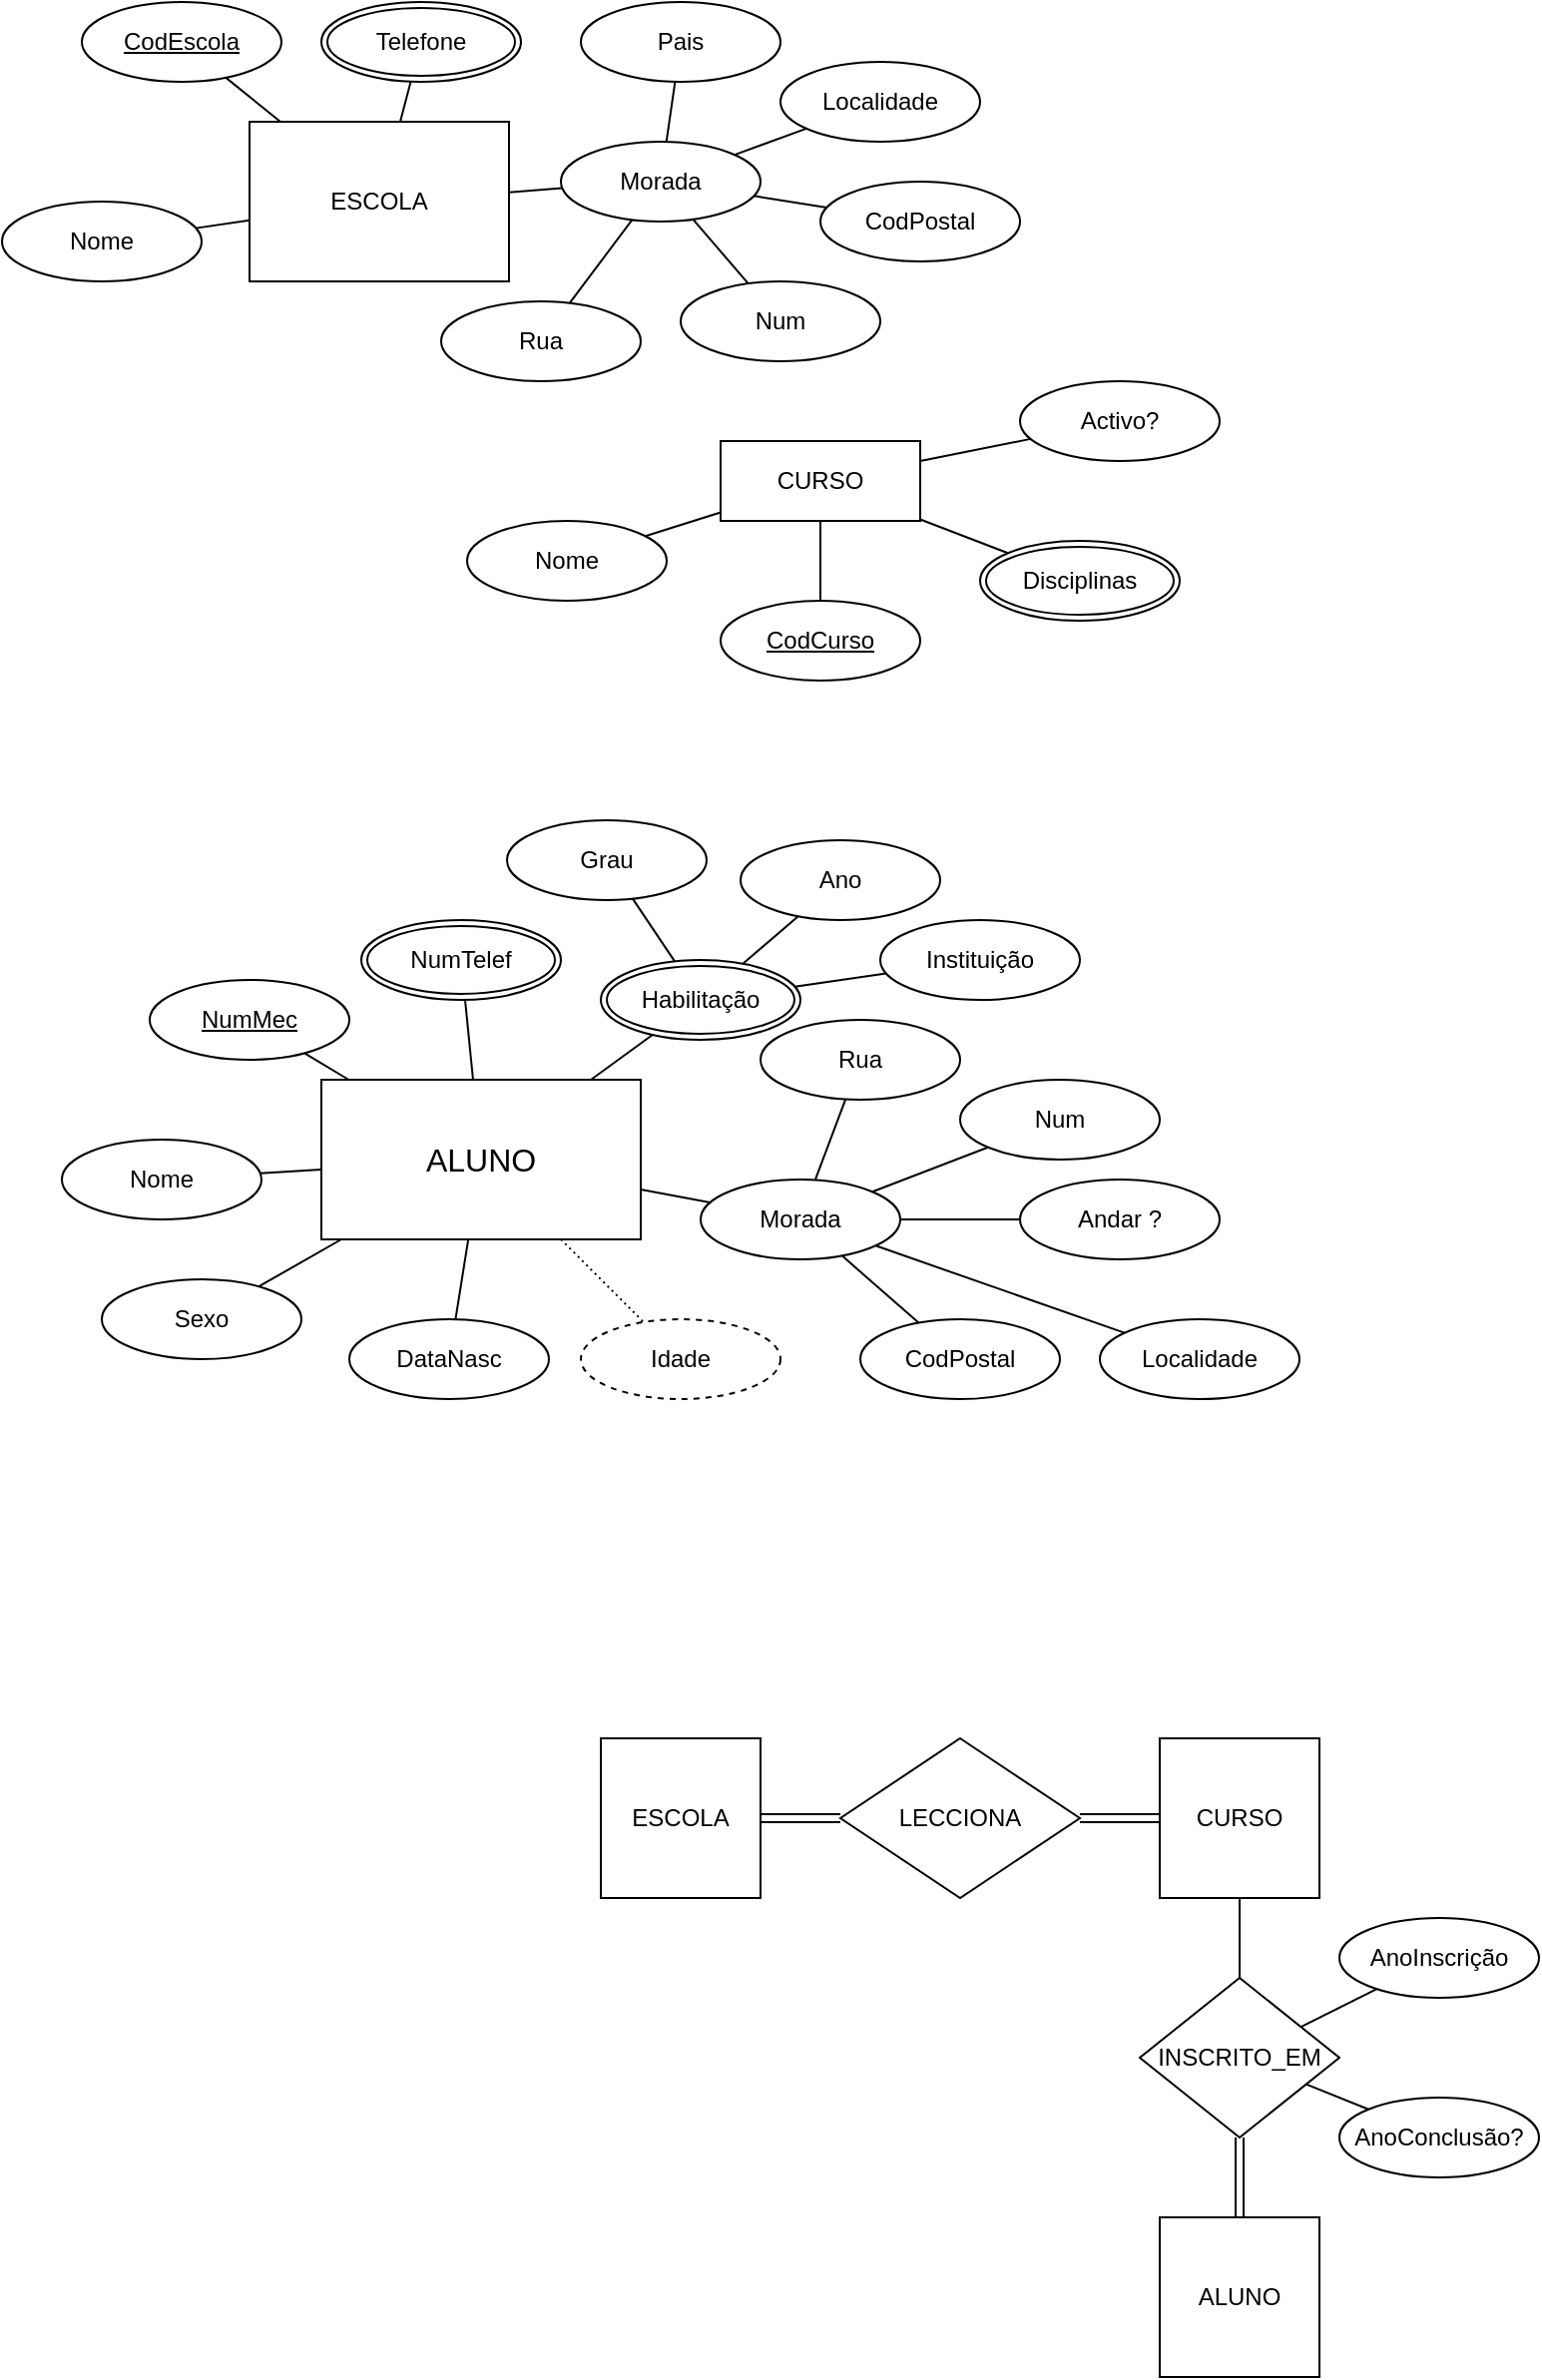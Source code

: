<mxfile version="24.7.16">
  <diagram name="Página-1" id="Fksa59-Jl81l6KDZMxYy">
    <mxGraphModel dx="1194" dy="1867" grid="1" gridSize="10" guides="1" tooltips="1" connect="1" arrows="1" fold="1" page="1" pageScale="1" pageWidth="827" pageHeight="1169" math="0" shadow="0">
      <root>
        <mxCell id="0" />
        <mxCell id="1" parent="0" />
        <mxCell id="nIFzYYQxTyrxmir0XnT9-1" value="&lt;font style=&quot;vertical-align: inherit;&quot;&gt;&lt;font style=&quot;vertical-align: inherit;&quot;&gt;&lt;font style=&quot;vertical-align: inherit;&quot;&gt;&lt;font style=&quot;vertical-align: inherit; font-size: 16px;&quot;&gt;ALUNO&lt;/font&gt;&lt;/font&gt;&lt;/font&gt;&lt;/font&gt;" style="whiteSpace=wrap;html=1;align=center;" parent="1" vertex="1">
          <mxGeometry x="180" y="-610" width="160" height="80" as="geometry" />
        </mxCell>
        <mxCell id="nIFzYYQxTyrxmir0XnT9-3" value="Nome" style="ellipse;whiteSpace=wrap;html=1;align=center;" parent="1" vertex="1">
          <mxGeometry x="50" y="-580" width="100" height="40" as="geometry" />
        </mxCell>
        <mxCell id="nIFzYYQxTyrxmir0XnT9-4" value="Sexo" style="ellipse;whiteSpace=wrap;html=1;align=center;" parent="1" vertex="1">
          <mxGeometry x="70" y="-510" width="100" height="40" as="geometry" />
        </mxCell>
        <mxCell id="nIFzYYQxTyrxmir0XnT9-5" value="DataNasc" style="ellipse;whiteSpace=wrap;html=1;align=center;" parent="1" vertex="1">
          <mxGeometry x="194" y="-490" width="100" height="40" as="geometry" />
        </mxCell>
        <mxCell id="nIFzYYQxTyrxmir0XnT9-6" value="NumMec" style="ellipse;whiteSpace=wrap;html=1;align=center;fontStyle=4;" parent="1" vertex="1">
          <mxGeometry x="94" y="-660" width="100" height="40" as="geometry" />
        </mxCell>
        <mxCell id="nIFzYYQxTyrxmir0XnT9-7" value="" style="endArrow=none;html=1;rounded=0;" parent="1" source="nIFzYYQxTyrxmir0XnT9-6" target="nIFzYYQxTyrxmir0XnT9-1" edge="1">
          <mxGeometry relative="1" as="geometry">
            <mxPoint x="190" y="-580" as="sourcePoint" />
            <mxPoint x="350" y="-580" as="targetPoint" />
          </mxGeometry>
        </mxCell>
        <mxCell id="nIFzYYQxTyrxmir0XnT9-8" value="" style="endArrow=none;html=1;rounded=0;" parent="1" source="nIFzYYQxTyrxmir0XnT9-3" target="nIFzYYQxTyrxmir0XnT9-1" edge="1">
          <mxGeometry relative="1" as="geometry">
            <mxPoint x="190" y="-590" as="sourcePoint" />
            <mxPoint x="350" y="-590" as="targetPoint" />
          </mxGeometry>
        </mxCell>
        <mxCell id="nIFzYYQxTyrxmir0XnT9-9" value="" style="endArrow=none;html=1;rounded=0;" parent="1" source="nIFzYYQxTyrxmir0XnT9-1" target="nIFzYYQxTyrxmir0XnT9-4" edge="1">
          <mxGeometry relative="1" as="geometry">
            <mxPoint x="190" y="-590" as="sourcePoint" />
            <mxPoint x="350" y="-590" as="targetPoint" />
          </mxGeometry>
        </mxCell>
        <mxCell id="nIFzYYQxTyrxmir0XnT9-10" value="" style="endArrow=none;html=1;rounded=0;" parent="1" source="nIFzYYQxTyrxmir0XnT9-1" target="nIFzYYQxTyrxmir0XnT9-5" edge="1">
          <mxGeometry relative="1" as="geometry">
            <mxPoint x="190" y="-590" as="sourcePoint" />
            <mxPoint x="350" y="-590" as="targetPoint" />
          </mxGeometry>
        </mxCell>
        <mxCell id="nIFzYYQxTyrxmir0XnT9-11" value="" style="endArrow=none;html=1;rounded=0;dashed=1;dashPattern=1 2;" parent="1" source="nIFzYYQxTyrxmir0XnT9-1" target="nIFzYYQxTyrxmir0XnT9-13" edge="1">
          <mxGeometry relative="1" as="geometry">
            <mxPoint x="190" y="-530" as="sourcePoint" />
            <mxPoint x="450" y="-510" as="targetPoint" />
          </mxGeometry>
        </mxCell>
        <mxCell id="nIFzYYQxTyrxmir0XnT9-13" value="Idade" style="ellipse;whiteSpace=wrap;html=1;align=center;dashed=1;" parent="1" vertex="1">
          <mxGeometry x="310" y="-490" width="100" height="40" as="geometry" />
        </mxCell>
        <mxCell id="nIFzYYQxTyrxmir0XnT9-15" value="Morada" style="ellipse;whiteSpace=wrap;html=1;align=center;" parent="1" vertex="1">
          <mxGeometry x="370" y="-560" width="100" height="40" as="geometry" />
        </mxCell>
        <mxCell id="nIFzYYQxTyrxmir0XnT9-16" value="CodPostal" style="ellipse;whiteSpace=wrap;html=1;align=center;" parent="1" vertex="1">
          <mxGeometry x="450" y="-490" width="100" height="40" as="geometry" />
        </mxCell>
        <mxCell id="nIFzYYQxTyrxmir0XnT9-17" value="Localidade" style="ellipse;whiteSpace=wrap;html=1;align=center;" parent="1" vertex="1">
          <mxGeometry x="570" y="-490" width="100" height="40" as="geometry" />
        </mxCell>
        <mxCell id="nIFzYYQxTyrxmir0XnT9-18" value="Andar ?" style="ellipse;whiteSpace=wrap;html=1;align=center;" parent="1" vertex="1">
          <mxGeometry x="530" y="-560" width="100" height="40" as="geometry" />
        </mxCell>
        <mxCell id="nIFzYYQxTyrxmir0XnT9-19" value="Num" style="ellipse;whiteSpace=wrap;html=1;align=center;" parent="1" vertex="1">
          <mxGeometry x="500" y="-610" width="100" height="40" as="geometry" />
        </mxCell>
        <mxCell id="nIFzYYQxTyrxmir0XnT9-20" value="Rua" style="ellipse;whiteSpace=wrap;html=1;align=center;" parent="1" vertex="1">
          <mxGeometry x="400" y="-640" width="100" height="40" as="geometry" />
        </mxCell>
        <mxCell id="nIFzYYQxTyrxmir0XnT9-21" value="NumTelef" style="ellipse;shape=doubleEllipse;margin=3;whiteSpace=wrap;html=1;align=center;" parent="1" vertex="1">
          <mxGeometry x="200" y="-690" width="100" height="40" as="geometry" />
        </mxCell>
        <mxCell id="nIFzYYQxTyrxmir0XnT9-22" value="Habilitação" style="ellipse;shape=doubleEllipse;margin=3;whiteSpace=wrap;html=1;align=center;" parent="1" vertex="1">
          <mxGeometry x="320" y="-670" width="100" height="40" as="geometry" />
        </mxCell>
        <mxCell id="nIFzYYQxTyrxmir0XnT9-24" value="Instituição" style="ellipse;whiteSpace=wrap;html=1;align=center;" parent="1" vertex="1">
          <mxGeometry x="460" y="-690" width="100" height="40" as="geometry" />
        </mxCell>
        <mxCell id="nIFzYYQxTyrxmir0XnT9-29" value="" style="endArrow=none;html=1;rounded=0;" parent="1" source="nIFzYYQxTyrxmir0XnT9-1" target="nIFzYYQxTyrxmir0XnT9-15" edge="1">
          <mxGeometry relative="1" as="geometry">
            <mxPoint x="190" y="-530" as="sourcePoint" />
            <mxPoint x="350" y="-530" as="targetPoint" />
          </mxGeometry>
        </mxCell>
        <mxCell id="nIFzYYQxTyrxmir0XnT9-30" value="" style="endArrow=none;html=1;rounded=0;" parent="1" source="nIFzYYQxTyrxmir0XnT9-1" target="nIFzYYQxTyrxmir0XnT9-21" edge="1">
          <mxGeometry relative="1" as="geometry">
            <mxPoint x="364" y="-540" as="sourcePoint" />
            <mxPoint x="402" y="-536" as="targetPoint" />
          </mxGeometry>
        </mxCell>
        <mxCell id="nIFzYYQxTyrxmir0XnT9-31" value="" style="endArrow=none;html=1;rounded=0;" parent="1" source="nIFzYYQxTyrxmir0XnT9-15" target="nIFzYYQxTyrxmir0XnT9-16" edge="1">
          <mxGeometry relative="1" as="geometry">
            <mxPoint x="190" y="-530" as="sourcePoint" />
            <mxPoint x="350" y="-530" as="targetPoint" />
          </mxGeometry>
        </mxCell>
        <mxCell id="nIFzYYQxTyrxmir0XnT9-32" value="" style="endArrow=none;html=1;rounded=0;" parent="1" source="nIFzYYQxTyrxmir0XnT9-15" target="nIFzYYQxTyrxmir0XnT9-17" edge="1">
          <mxGeometry relative="1" as="geometry">
            <mxPoint x="190" y="-530" as="sourcePoint" />
            <mxPoint x="350" y="-530" as="targetPoint" />
          </mxGeometry>
        </mxCell>
        <mxCell id="nIFzYYQxTyrxmir0XnT9-33" value="" style="endArrow=none;html=1;rounded=0;" parent="1" source="nIFzYYQxTyrxmir0XnT9-15" target="nIFzYYQxTyrxmir0XnT9-18" edge="1">
          <mxGeometry relative="1" as="geometry">
            <mxPoint x="310" y="-530" as="sourcePoint" />
            <mxPoint x="480" y="-570" as="targetPoint" />
          </mxGeometry>
        </mxCell>
        <mxCell id="nIFzYYQxTyrxmir0XnT9-34" value="" style="endArrow=none;html=1;rounded=0;" parent="1" source="nIFzYYQxTyrxmir0XnT9-15" target="nIFzYYQxTyrxmir0XnT9-19" edge="1">
          <mxGeometry relative="1" as="geometry">
            <mxPoint x="480" y="-530" as="sourcePoint" />
            <mxPoint x="540" y="-530" as="targetPoint" />
          </mxGeometry>
        </mxCell>
        <mxCell id="nIFzYYQxTyrxmir0XnT9-35" value="" style="endArrow=none;html=1;rounded=0;" parent="1" source="nIFzYYQxTyrxmir0XnT9-15" target="nIFzYYQxTyrxmir0XnT9-20" edge="1">
          <mxGeometry relative="1" as="geometry">
            <mxPoint x="190" y="-530" as="sourcePoint" />
            <mxPoint x="350" y="-530" as="targetPoint" />
          </mxGeometry>
        </mxCell>
        <mxCell id="nIFzYYQxTyrxmir0XnT9-36" value="" style="endArrow=none;html=1;rounded=0;" parent="1" source="nIFzYYQxTyrxmir0XnT9-1" target="nIFzYYQxTyrxmir0XnT9-22" edge="1">
          <mxGeometry relative="1" as="geometry">
            <mxPoint x="364" y="-577" as="sourcePoint" />
            <mxPoint x="422" y="-597" as="targetPoint" />
          </mxGeometry>
        </mxCell>
        <mxCell id="nIFzYYQxTyrxmir0XnT9-37" value="" style="endArrow=none;html=1;rounded=0;" parent="1" source="nIFzYYQxTyrxmir0XnT9-22" target="nIFzYYQxTyrxmir0XnT9-24" edge="1">
          <mxGeometry relative="1" as="geometry">
            <mxPoint x="326" y="-590" as="sourcePoint" />
            <mxPoint x="391" y="-652" as="targetPoint" />
          </mxGeometry>
        </mxCell>
        <mxCell id="nIFzYYQxTyrxmir0XnT9-38" value="Ano" style="ellipse;whiteSpace=wrap;html=1;align=center;" parent="1" vertex="1">
          <mxGeometry x="390" y="-730" width="100" height="40" as="geometry" />
        </mxCell>
        <mxCell id="nIFzYYQxTyrxmir0XnT9-39" value="Grau" style="ellipse;whiteSpace=wrap;html=1;align=center;" parent="1" vertex="1">
          <mxGeometry x="273" y="-740" width="100" height="40" as="geometry" />
        </mxCell>
        <mxCell id="nIFzYYQxTyrxmir0XnT9-40" value="" style="endArrow=none;html=1;rounded=0;" parent="1" source="nIFzYYQxTyrxmir0XnT9-22" target="nIFzYYQxTyrxmir0XnT9-39" edge="1">
          <mxGeometry relative="1" as="geometry">
            <mxPoint x="190" y="-530" as="sourcePoint" />
            <mxPoint x="350" y="-530" as="targetPoint" />
          </mxGeometry>
        </mxCell>
        <mxCell id="nIFzYYQxTyrxmir0XnT9-41" value="" style="endArrow=none;html=1;rounded=0;" parent="1" source="nIFzYYQxTyrxmir0XnT9-22" target="nIFzYYQxTyrxmir0XnT9-38" edge="1">
          <mxGeometry relative="1" as="geometry">
            <mxPoint x="190" y="-530" as="sourcePoint" />
            <mxPoint x="350" y="-530" as="targetPoint" />
          </mxGeometry>
        </mxCell>
        <mxCell id="nIFzYYQxTyrxmir0XnT9-42" value="ESCOLA" style="whiteSpace=wrap;html=1;align=center;" parent="1" vertex="1">
          <mxGeometry x="144" y="-1090" width="130" height="80" as="geometry" />
        </mxCell>
        <mxCell id="nIFzYYQxTyrxmir0XnT9-43" value="CodEscola" style="ellipse;whiteSpace=wrap;html=1;align=center;fontStyle=4;" parent="1" vertex="1">
          <mxGeometry x="60" y="-1150" width="100" height="40" as="geometry" />
        </mxCell>
        <mxCell id="nIFzYYQxTyrxmir0XnT9-44" value="Nome" style="ellipse;whiteSpace=wrap;html=1;align=center;" parent="1" vertex="1">
          <mxGeometry x="20" y="-1050" width="100" height="40" as="geometry" />
        </mxCell>
        <mxCell id="nIFzYYQxTyrxmir0XnT9-45" value="Telefone" style="ellipse;shape=doubleEllipse;margin=3;whiteSpace=wrap;html=1;align=center;" parent="1" vertex="1">
          <mxGeometry x="180" y="-1150" width="100" height="40" as="geometry" />
        </mxCell>
        <mxCell id="nIFzYYQxTyrxmir0XnT9-46" value="Morada" style="ellipse;whiteSpace=wrap;html=1;align=center;" parent="1" vertex="1">
          <mxGeometry x="300" y="-1080" width="100" height="40" as="geometry" />
        </mxCell>
        <mxCell id="nIFzYYQxTyrxmir0XnT9-47" value="Rua" style="ellipse;whiteSpace=wrap;html=1;align=center;" parent="1" vertex="1">
          <mxGeometry x="240" y="-1000" width="100" height="40" as="geometry" />
        </mxCell>
        <mxCell id="nIFzYYQxTyrxmir0XnT9-48" value="Num" style="ellipse;whiteSpace=wrap;html=1;align=center;" parent="1" vertex="1">
          <mxGeometry x="360" y="-1010" width="100" height="40" as="geometry" />
        </mxCell>
        <mxCell id="nIFzYYQxTyrxmir0XnT9-49" value="CodPostal" style="ellipse;whiteSpace=wrap;html=1;align=center;" parent="1" vertex="1">
          <mxGeometry x="430" y="-1060" width="100" height="40" as="geometry" />
        </mxCell>
        <mxCell id="nIFzYYQxTyrxmir0XnT9-50" value="Pais" style="ellipse;whiteSpace=wrap;html=1;align=center;" parent="1" vertex="1">
          <mxGeometry x="310" y="-1150" width="100" height="40" as="geometry" />
        </mxCell>
        <mxCell id="nIFzYYQxTyrxmir0XnT9-51" value="Localidade" style="ellipse;whiteSpace=wrap;html=1;align=center;" parent="1" vertex="1">
          <mxGeometry x="410" y="-1120" width="100" height="40" as="geometry" />
        </mxCell>
        <mxCell id="nIFzYYQxTyrxmir0XnT9-53" value="" style="endArrow=none;html=1;rounded=0;" parent="1" source="nIFzYYQxTyrxmir0XnT9-43" target="nIFzYYQxTyrxmir0XnT9-42" edge="1">
          <mxGeometry relative="1" as="geometry">
            <mxPoint x="340" y="-1040" as="sourcePoint" />
            <mxPoint x="500" y="-1040" as="targetPoint" />
          </mxGeometry>
        </mxCell>
        <mxCell id="nIFzYYQxTyrxmir0XnT9-54" value="" style="endArrow=none;html=1;rounded=0;" parent="1" source="nIFzYYQxTyrxmir0XnT9-45" target="nIFzYYQxTyrxmir0XnT9-42" edge="1">
          <mxGeometry relative="1" as="geometry">
            <mxPoint x="419" y="-1090" as="sourcePoint" />
            <mxPoint x="417" y="-1050" as="targetPoint" />
          </mxGeometry>
        </mxCell>
        <mxCell id="nIFzYYQxTyrxmir0XnT9-55" value="" style="endArrow=none;html=1;rounded=0;" parent="1" source="nIFzYYQxTyrxmir0XnT9-44" target="nIFzYYQxTyrxmir0XnT9-42" edge="1">
          <mxGeometry relative="1" as="geometry">
            <mxPoint x="530" y="-1017" as="sourcePoint" />
            <mxPoint x="480" y="-1014" as="targetPoint" />
          </mxGeometry>
        </mxCell>
        <mxCell id="nIFzYYQxTyrxmir0XnT9-56" value="" style="endArrow=none;html=1;rounded=0;" parent="1" source="nIFzYYQxTyrxmir0XnT9-46" target="nIFzYYQxTyrxmir0XnT9-42" edge="1">
          <mxGeometry relative="1" as="geometry">
            <mxPoint x="340" y="-1040" as="sourcePoint" />
            <mxPoint x="500" y="-1040" as="targetPoint" />
          </mxGeometry>
        </mxCell>
        <mxCell id="nIFzYYQxTyrxmir0XnT9-57" value="" style="endArrow=none;html=1;rounded=0;" parent="1" source="nIFzYYQxTyrxmir0XnT9-47" target="nIFzYYQxTyrxmir0XnT9-46" edge="1">
          <mxGeometry relative="1" as="geometry">
            <mxPoint x="340" y="-1040" as="sourcePoint" />
            <mxPoint x="500" y="-1040" as="targetPoint" />
          </mxGeometry>
        </mxCell>
        <mxCell id="nIFzYYQxTyrxmir0XnT9-58" value="" style="endArrow=none;html=1;rounded=0;" parent="1" source="nIFzYYQxTyrxmir0XnT9-48" target="nIFzYYQxTyrxmir0XnT9-46" edge="1">
          <mxGeometry relative="1" as="geometry">
            <mxPoint x="259" y="-915" as="sourcePoint" />
            <mxPoint x="366" y="-925" as="targetPoint" />
          </mxGeometry>
        </mxCell>
        <mxCell id="nIFzYYQxTyrxmir0XnT9-59" value="" style="endArrow=none;html=1;rounded=0;" parent="1" source="nIFzYYQxTyrxmir0XnT9-49" target="nIFzYYQxTyrxmir0XnT9-46" edge="1">
          <mxGeometry relative="1" as="geometry">
            <mxPoint x="342" y="-895" as="sourcePoint" />
            <mxPoint x="383" y="-915" as="targetPoint" />
          </mxGeometry>
        </mxCell>
        <mxCell id="nIFzYYQxTyrxmir0XnT9-60" value="" style="endArrow=none;html=1;rounded=0;" parent="1" source="nIFzYYQxTyrxmir0XnT9-51" target="nIFzYYQxTyrxmir0XnT9-46" edge="1">
          <mxGeometry relative="1" as="geometry">
            <mxPoint x="415" y="-870" as="sourcePoint" />
            <mxPoint x="415" y="-910" as="targetPoint" />
          </mxGeometry>
        </mxCell>
        <mxCell id="nIFzYYQxTyrxmir0XnT9-61" value="" style="endArrow=none;html=1;rounded=0;" parent="1" source="nIFzYYQxTyrxmir0XnT9-50" target="nIFzYYQxTyrxmir0XnT9-46" edge="1">
          <mxGeometry relative="1" as="geometry">
            <mxPoint x="488" y="-895" as="sourcePoint" />
            <mxPoint x="447" y="-915" as="targetPoint" />
          </mxGeometry>
        </mxCell>
        <mxCell id="nIFzYYQxTyrxmir0XnT9-62" value="CURSO" style="whiteSpace=wrap;html=1;align=center;" parent="1" vertex="1">
          <mxGeometry x="380" y="-930" width="100" height="40" as="geometry" />
        </mxCell>
        <mxCell id="nIFzYYQxTyrxmir0XnT9-63" value="CodCurso" style="ellipse;whiteSpace=wrap;html=1;align=center;fontStyle=4;" parent="1" vertex="1">
          <mxGeometry x="380" y="-850" width="100" height="40" as="geometry" />
        </mxCell>
        <mxCell id="nIFzYYQxTyrxmir0XnT9-64" value="Nome" style="ellipse;whiteSpace=wrap;html=1;align=center;" parent="1" vertex="1">
          <mxGeometry x="253" y="-890" width="100" height="40" as="geometry" />
        </mxCell>
        <mxCell id="nIFzYYQxTyrxmir0XnT9-65" value="Disciplinas" style="ellipse;shape=doubleEllipse;margin=3;whiteSpace=wrap;html=1;align=center;" parent="1" vertex="1">
          <mxGeometry x="510" y="-880" width="100" height="40" as="geometry" />
        </mxCell>
        <mxCell id="nIFzYYQxTyrxmir0XnT9-67" value="Activo?" style="ellipse;whiteSpace=wrap;html=1;align=center;" parent="1" vertex="1">
          <mxGeometry x="530" y="-960" width="100" height="40" as="geometry" />
        </mxCell>
        <mxCell id="nIFzYYQxTyrxmir0XnT9-68" value="" style="endArrow=none;html=1;rounded=0;" parent="1" source="nIFzYYQxTyrxmir0XnT9-62" target="nIFzYYQxTyrxmir0XnT9-67" edge="1">
          <mxGeometry relative="1" as="geometry">
            <mxPoint x="430" y="-900" as="sourcePoint" />
            <mxPoint x="500" y="-900" as="targetPoint" />
          </mxGeometry>
        </mxCell>
        <mxCell id="nIFzYYQxTyrxmir0XnT9-69" value="" style="endArrow=none;html=1;rounded=0;" parent="1" source="nIFzYYQxTyrxmir0XnT9-62" target="nIFzYYQxTyrxmir0XnT9-65" edge="1">
          <mxGeometry relative="1" as="geometry">
            <mxPoint x="490" y="-903" as="sourcePoint" />
            <mxPoint x="548" y="-919" as="targetPoint" />
          </mxGeometry>
        </mxCell>
        <mxCell id="nIFzYYQxTyrxmir0XnT9-70" value="" style="endArrow=none;html=1;rounded=0;" parent="1" source="nIFzYYQxTyrxmir0XnT9-62" target="nIFzYYQxTyrxmir0XnT9-63" edge="1">
          <mxGeometry relative="1" as="geometry">
            <mxPoint x="340" y="-900" as="sourcePoint" />
            <mxPoint x="500" y="-900" as="targetPoint" />
          </mxGeometry>
        </mxCell>
        <mxCell id="nIFzYYQxTyrxmir0XnT9-71" value="" style="endArrow=none;html=1;rounded=0;" parent="1" source="nIFzYYQxTyrxmir0XnT9-62" target="nIFzYYQxTyrxmir0XnT9-64" edge="1">
          <mxGeometry relative="1" as="geometry">
            <mxPoint x="440" y="-880" as="sourcePoint" />
            <mxPoint x="440" y="-840" as="targetPoint" />
          </mxGeometry>
        </mxCell>
        <mxCell id="T--hdqLJiaqG3KrMDSed-2" value="ESCOLA" style="whiteSpace=wrap;html=1;align=center;" vertex="1" parent="1">
          <mxGeometry x="320" y="-280" width="80" height="80" as="geometry" />
        </mxCell>
        <mxCell id="T--hdqLJiaqG3KrMDSed-3" value="CURSO" style="whiteSpace=wrap;html=1;align=center;" vertex="1" parent="1">
          <mxGeometry x="600" y="-280" width="80" height="80" as="geometry" />
        </mxCell>
        <mxCell id="T--hdqLJiaqG3KrMDSed-4" value="LECCIONA" style="shape=rhombus;perimeter=rhombusPerimeter;whiteSpace=wrap;html=1;align=center;" vertex="1" parent="1">
          <mxGeometry x="440" y="-280" width="120" height="80" as="geometry" />
        </mxCell>
        <mxCell id="T--hdqLJiaqG3KrMDSed-11" value="ALUNO" style="whiteSpace=wrap;html=1;align=center;" vertex="1" parent="1">
          <mxGeometry x="600" y="-40" width="80" height="80" as="geometry" />
        </mxCell>
        <mxCell id="T--hdqLJiaqG3KrMDSed-12" value="INSCRITO_EM" style="shape=rhombus;perimeter=rhombusPerimeter;whiteSpace=wrap;html=1;align=center;" vertex="1" parent="1">
          <mxGeometry x="590" y="-160" width="100" height="80" as="geometry" />
        </mxCell>
        <mxCell id="T--hdqLJiaqG3KrMDSed-14" value="" style="endArrow=none;html=1;rounded=0;exitX=0.5;exitY=1;exitDx=0;exitDy=0;entryX=0.5;entryY=0;entryDx=0;entryDy=0;" edge="1" parent="1" source="T--hdqLJiaqG3KrMDSed-3" target="T--hdqLJiaqG3KrMDSed-12">
          <mxGeometry relative="1" as="geometry">
            <mxPoint x="380" y="-90" as="sourcePoint" />
            <mxPoint x="469" y="-121" as="targetPoint" />
          </mxGeometry>
        </mxCell>
        <mxCell id="T--hdqLJiaqG3KrMDSed-17" value="" style="shape=link;html=1;rounded=0;entryX=0;entryY=0.5;entryDx=0;entryDy=0;" edge="1" parent="1" source="T--hdqLJiaqG3KrMDSed-2" target="T--hdqLJiaqG3KrMDSed-4">
          <mxGeometry relative="1" as="geometry">
            <mxPoint x="130" y="-50" as="sourcePoint" />
            <mxPoint x="290" y="-50" as="targetPoint" />
          </mxGeometry>
        </mxCell>
        <mxCell id="T--hdqLJiaqG3KrMDSed-20" value="" style="shape=link;html=1;rounded=0;" edge="1" parent="1" source="T--hdqLJiaqG3KrMDSed-4" target="T--hdqLJiaqG3KrMDSed-3">
          <mxGeometry relative="1" as="geometry">
            <mxPoint x="130" y="-50" as="sourcePoint" />
            <mxPoint x="290" y="-50" as="targetPoint" />
          </mxGeometry>
        </mxCell>
        <mxCell id="T--hdqLJiaqG3KrMDSed-22" value="" style="shape=link;html=1;rounded=0;" edge="1" parent="1" source="T--hdqLJiaqG3KrMDSed-12" target="T--hdqLJiaqG3KrMDSed-11">
          <mxGeometry relative="1" as="geometry">
            <mxPoint x="130" y="-50" as="sourcePoint" />
            <mxPoint x="290" y="-50" as="targetPoint" />
          </mxGeometry>
        </mxCell>
        <mxCell id="T--hdqLJiaqG3KrMDSed-24" value="AnoInscrição" style="ellipse;whiteSpace=wrap;html=1;align=center;" vertex="1" parent="1">
          <mxGeometry x="690" y="-190" width="100" height="40" as="geometry" />
        </mxCell>
        <mxCell id="T--hdqLJiaqG3KrMDSed-25" value="AnoConclusão?" style="ellipse;whiteSpace=wrap;html=1;align=center;" vertex="1" parent="1">
          <mxGeometry x="690" y="-100" width="100" height="40" as="geometry" />
        </mxCell>
        <mxCell id="T--hdqLJiaqG3KrMDSed-26" value="" style="endArrow=none;html=1;rounded=0;" edge="1" parent="1" source="T--hdqLJiaqG3KrMDSed-12" target="T--hdqLJiaqG3KrMDSed-24">
          <mxGeometry relative="1" as="geometry">
            <mxPoint x="330" y="-50" as="sourcePoint" />
            <mxPoint x="490" y="-50" as="targetPoint" />
          </mxGeometry>
        </mxCell>
        <mxCell id="T--hdqLJiaqG3KrMDSed-27" value="" style="endArrow=none;html=1;rounded=0;" edge="1" parent="1" source="T--hdqLJiaqG3KrMDSed-25" target="T--hdqLJiaqG3KrMDSed-12">
          <mxGeometry relative="1" as="geometry">
            <mxPoint x="330" y="-50" as="sourcePoint" />
            <mxPoint x="490" y="-50" as="targetPoint" />
          </mxGeometry>
        </mxCell>
      </root>
    </mxGraphModel>
  </diagram>
</mxfile>
